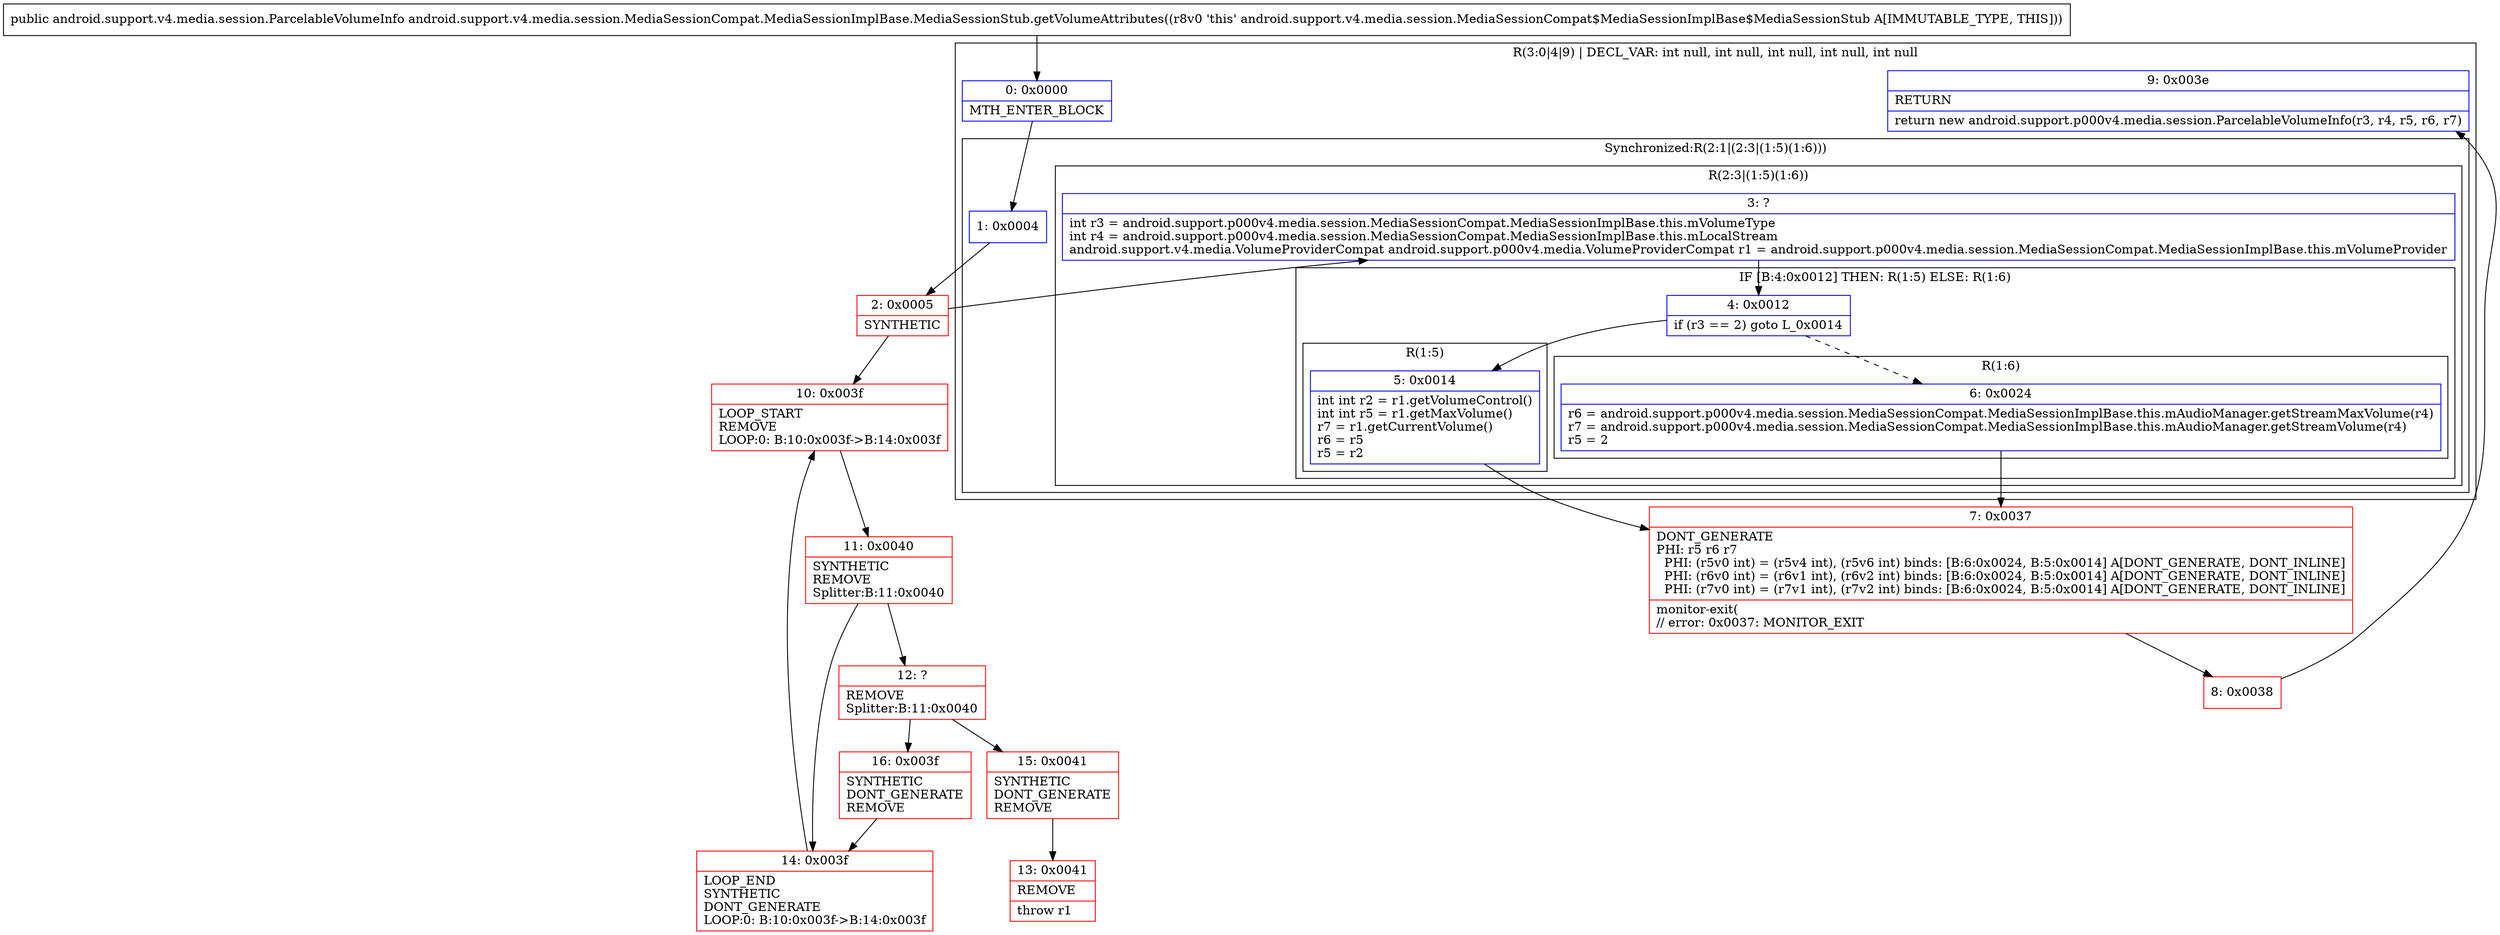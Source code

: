 digraph "CFG forandroid.support.v4.media.session.MediaSessionCompat.MediaSessionImplBase.MediaSessionStub.getVolumeAttributes()Landroid\/support\/v4\/media\/session\/ParcelableVolumeInfo;" {
subgraph cluster_Region_759131617 {
label = "R(3:0|4|9) | DECL_VAR: int null, int null, int null, int null, int null\l";
node [shape=record,color=blue];
Node_0 [shape=record,label="{0\:\ 0x0000|MTH_ENTER_BLOCK\l}"];
subgraph cluster_SynchronizedRegion_1957166876 {
label = "Synchronized:R(2:1|(2:3|(1:5)(1:6)))";
node [shape=record,color=blue];
Node_1 [shape=record,label="{1\:\ 0x0004}"];
subgraph cluster_Region_1368704664 {
label = "R(2:3|(1:5)(1:6))";
node [shape=record,color=blue];
Node_3 [shape=record,label="{3\:\ ?|int r3 = android.support.p000v4.media.session.MediaSessionCompat.MediaSessionImplBase.this.mVolumeType\lint r4 = android.support.p000v4.media.session.MediaSessionCompat.MediaSessionImplBase.this.mLocalStream\landroid.support.v4.media.VolumeProviderCompat android.support.p000v4.media.VolumeProviderCompat r1 = android.support.p000v4.media.session.MediaSessionCompat.MediaSessionImplBase.this.mVolumeProvider\l}"];
subgraph cluster_IfRegion_1520339007 {
label = "IF [B:4:0x0012] THEN: R(1:5) ELSE: R(1:6)";
node [shape=record,color=blue];
Node_4 [shape=record,label="{4\:\ 0x0012|if (r3 == 2) goto L_0x0014\l}"];
subgraph cluster_Region_1488618144 {
label = "R(1:5)";
node [shape=record,color=blue];
Node_5 [shape=record,label="{5\:\ 0x0014|int int r2 = r1.getVolumeControl()\lint int r5 = r1.getMaxVolume()\lr7 = r1.getCurrentVolume()\lr6 = r5\lr5 = r2\l}"];
}
subgraph cluster_Region_795685331 {
label = "R(1:6)";
node [shape=record,color=blue];
Node_6 [shape=record,label="{6\:\ 0x0024|r6 = android.support.p000v4.media.session.MediaSessionCompat.MediaSessionImplBase.this.mAudioManager.getStreamMaxVolume(r4)\lr7 = android.support.p000v4.media.session.MediaSessionCompat.MediaSessionImplBase.this.mAudioManager.getStreamVolume(r4)\lr5 = 2\l}"];
}
}
}
}
Node_9 [shape=record,label="{9\:\ 0x003e|RETURN\l|return new android.support.p000v4.media.session.ParcelableVolumeInfo(r3, r4, r5, r6, r7)\l}"];
}
Node_2 [shape=record,color=red,label="{2\:\ 0x0005|SYNTHETIC\l}"];
Node_7 [shape=record,color=red,label="{7\:\ 0x0037|DONT_GENERATE\lPHI: r5 r6 r7 \l  PHI: (r5v0 int) = (r5v4 int), (r5v6 int) binds: [B:6:0x0024, B:5:0x0014] A[DONT_GENERATE, DONT_INLINE]\l  PHI: (r6v0 int) = (r6v1 int), (r6v2 int) binds: [B:6:0x0024, B:5:0x0014] A[DONT_GENERATE, DONT_INLINE]\l  PHI: (r7v0 int) = (r7v1 int), (r7v2 int) binds: [B:6:0x0024, B:5:0x0014] A[DONT_GENERATE, DONT_INLINE]\l|monitor\-exit(\l\/\/ error: 0x0037: MONITOR_EXIT  \l}"];
Node_8 [shape=record,color=red,label="{8\:\ 0x0038}"];
Node_10 [shape=record,color=red,label="{10\:\ 0x003f|LOOP_START\lREMOVE\lLOOP:0: B:10:0x003f\-\>B:14:0x003f\l}"];
Node_11 [shape=record,color=red,label="{11\:\ 0x0040|SYNTHETIC\lREMOVE\lSplitter:B:11:0x0040\l}"];
Node_12 [shape=record,color=red,label="{12\:\ ?|REMOVE\lSplitter:B:11:0x0040\l}"];
Node_13 [shape=record,color=red,label="{13\:\ 0x0041|REMOVE\l|throw r1\l}"];
Node_14 [shape=record,color=red,label="{14\:\ 0x003f|LOOP_END\lSYNTHETIC\lDONT_GENERATE\lLOOP:0: B:10:0x003f\-\>B:14:0x003f\l}"];
Node_15 [shape=record,color=red,label="{15\:\ 0x0041|SYNTHETIC\lDONT_GENERATE\lREMOVE\l}"];
Node_16 [shape=record,color=red,label="{16\:\ 0x003f|SYNTHETIC\lDONT_GENERATE\lREMOVE\l}"];
MethodNode[shape=record,label="{public android.support.v4.media.session.ParcelableVolumeInfo android.support.v4.media.session.MediaSessionCompat.MediaSessionImplBase.MediaSessionStub.getVolumeAttributes((r8v0 'this' android.support.v4.media.session.MediaSessionCompat$MediaSessionImplBase$MediaSessionStub A[IMMUTABLE_TYPE, THIS])) }"];
MethodNode -> Node_0;
Node_0 -> Node_1;
Node_1 -> Node_2;
Node_3 -> Node_4;
Node_4 -> Node_5;
Node_4 -> Node_6[style=dashed];
Node_5 -> Node_7;
Node_6 -> Node_7;
Node_2 -> Node_3;
Node_2 -> Node_10;
Node_7 -> Node_8;
Node_8 -> Node_9;
Node_10 -> Node_11;
Node_11 -> Node_12;
Node_11 -> Node_14;
Node_12 -> Node_15;
Node_12 -> Node_16;
Node_14 -> Node_10;
Node_15 -> Node_13;
Node_16 -> Node_14;
}

